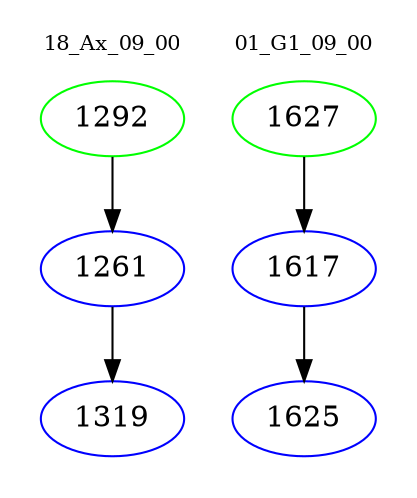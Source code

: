 digraph{
subgraph cluster_0 {
color = white
label = "18_Ax_09_00";
fontsize=10;
T0_1292 [label="1292", color="green"]
T0_1292 -> T0_1261 [color="black"]
T0_1261 [label="1261", color="blue"]
T0_1261 -> T0_1319 [color="black"]
T0_1319 [label="1319", color="blue"]
}
subgraph cluster_1 {
color = white
label = "01_G1_09_00";
fontsize=10;
T1_1627 [label="1627", color="green"]
T1_1627 -> T1_1617 [color="black"]
T1_1617 [label="1617", color="blue"]
T1_1617 -> T1_1625 [color="black"]
T1_1625 [label="1625", color="blue"]
}
}
